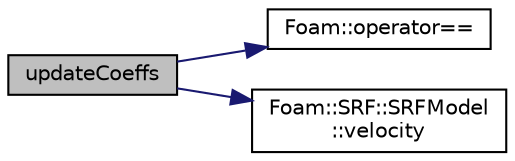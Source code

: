 digraph "updateCoeffs"
{
  bgcolor="transparent";
  edge [fontname="Helvetica",fontsize="10",labelfontname="Helvetica",labelfontsize="10"];
  node [fontname="Helvetica",fontsize="10",shape=record];
  rankdir="LR";
  Node1 [label="updateCoeffs",height=0.2,width=0.4,color="black", fillcolor="grey75", style="filled", fontcolor="black"];
  Node1 -> Node2 [color="midnightblue",fontsize="10",style="solid",fontname="Helvetica"];
  Node2 [label="Foam::operator==",height=0.2,width=0.4,color="black",URL="$a10974.html#a28a45d2e3cca6152b024de57575abbf1"];
  Node1 -> Node3 [color="midnightblue",fontsize="10",style="solid",fontname="Helvetica"];
  Node3 [label="Foam::SRF::SRFModel\l::velocity",height=0.2,width=0.4,color="black",URL="$a02489.html#a8e2b8a2a69690ad24110140be4448de0",tooltip="Return velocity vector from positions. "];
}
